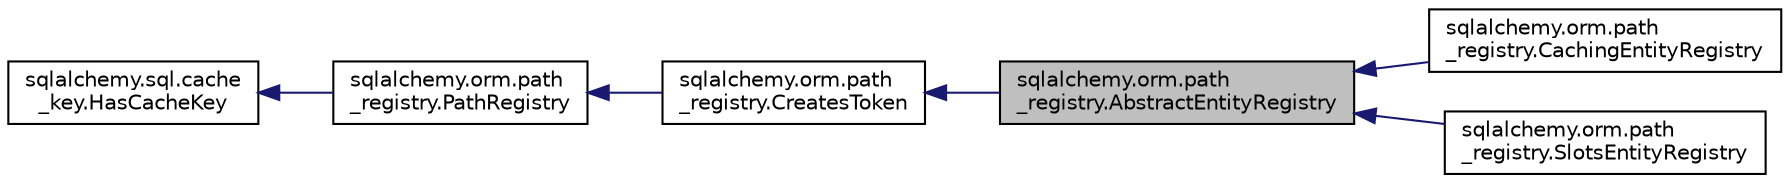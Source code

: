 digraph "sqlalchemy.orm.path_registry.AbstractEntityRegistry"
{
 // LATEX_PDF_SIZE
  edge [fontname="Helvetica",fontsize="10",labelfontname="Helvetica",labelfontsize="10"];
  node [fontname="Helvetica",fontsize="10",shape=record];
  rankdir="LR";
  Node1 [label="sqlalchemy.orm.path\l_registry.AbstractEntityRegistry",height=0.2,width=0.4,color="black", fillcolor="grey75", style="filled", fontcolor="black",tooltip=" "];
  Node2 -> Node1 [dir="back",color="midnightblue",fontsize="10",style="solid",fontname="Helvetica"];
  Node2 [label="sqlalchemy.orm.path\l_registry.CreatesToken",height=0.2,width=0.4,color="black", fillcolor="white", style="filled",URL="$classsqlalchemy_1_1orm_1_1path__registry_1_1CreatesToken.html",tooltip=" "];
  Node3 -> Node2 [dir="back",color="midnightblue",fontsize="10",style="solid",fontname="Helvetica"];
  Node3 [label="sqlalchemy.orm.path\l_registry.PathRegistry",height=0.2,width=0.4,color="black", fillcolor="white", style="filled",URL="$classsqlalchemy_1_1orm_1_1path__registry_1_1PathRegistry.html",tooltip=" "];
  Node4 -> Node3 [dir="back",color="midnightblue",fontsize="10",style="solid",fontname="Helvetica"];
  Node4 [label="sqlalchemy.sql.cache\l_key.HasCacheKey",height=0.2,width=0.4,color="black", fillcolor="white", style="filled",URL="$classsqlalchemy_1_1sql_1_1cache__key_1_1HasCacheKey.html",tooltip=" "];
  Node1 -> Node5 [dir="back",color="midnightblue",fontsize="10",style="solid",fontname="Helvetica"];
  Node5 [label="sqlalchemy.orm.path\l_registry.CachingEntityRegistry",height=0.2,width=0.4,color="black", fillcolor="white", style="filled",URL="$classsqlalchemy_1_1orm_1_1path__registry_1_1CachingEntityRegistry.html",tooltip=" "];
  Node1 -> Node6 [dir="back",color="midnightblue",fontsize="10",style="solid",fontname="Helvetica"];
  Node6 [label="sqlalchemy.orm.path\l_registry.SlotsEntityRegistry",height=0.2,width=0.4,color="black", fillcolor="white", style="filled",URL="$classsqlalchemy_1_1orm_1_1path__registry_1_1SlotsEntityRegistry.html",tooltip=" "];
}
